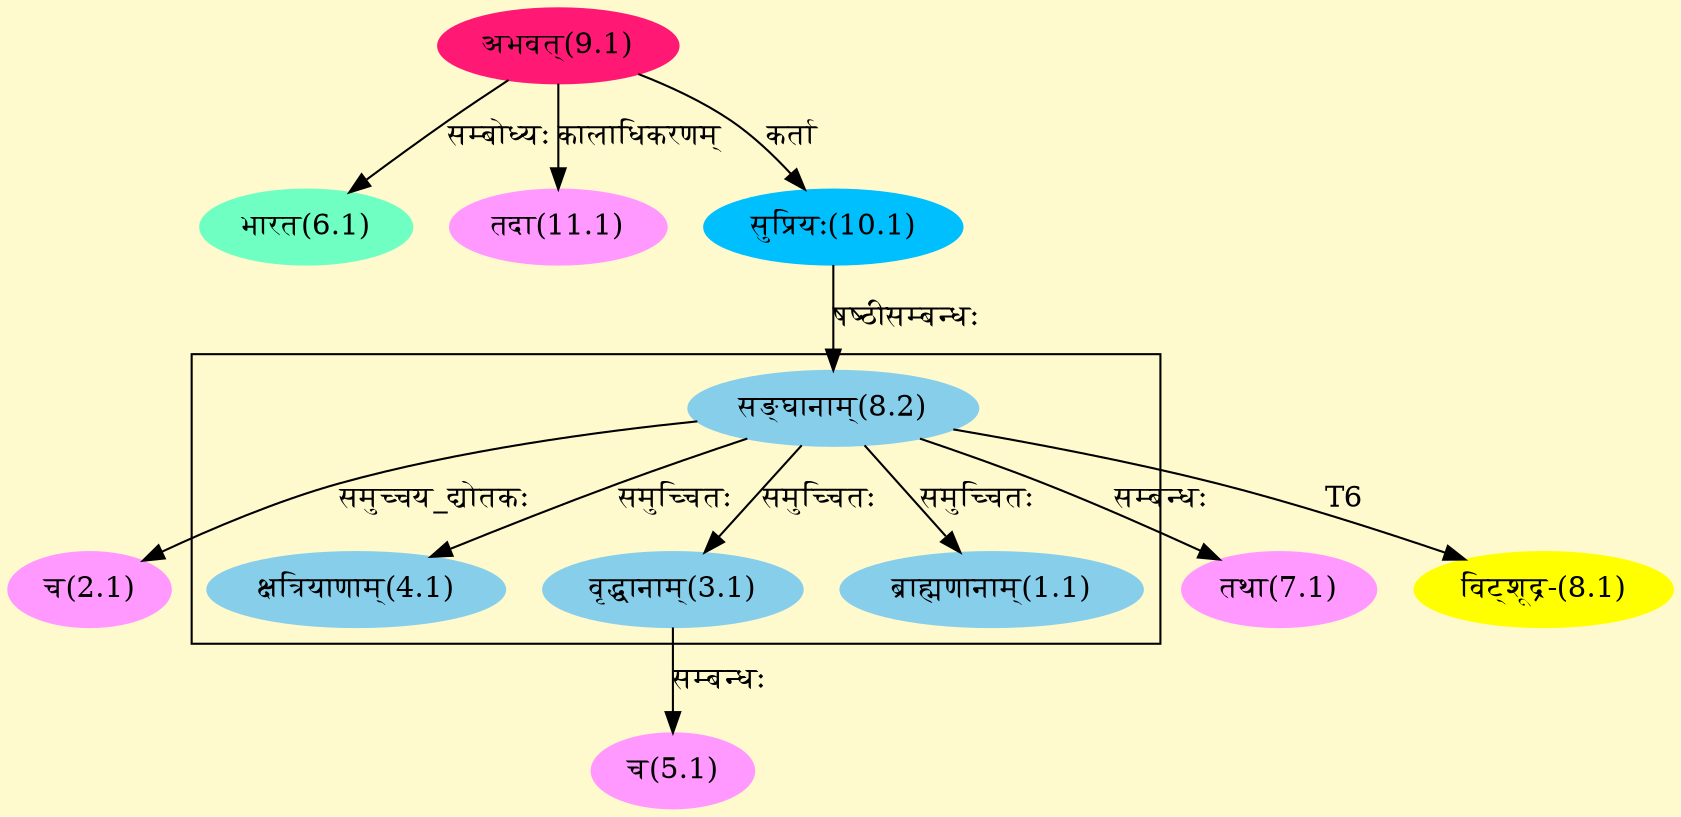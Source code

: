 digraph G{
rankdir=BT;
 compound=true;
 bgcolor="lemonchiffon1";

subgraph cluster_1{
Node1_1 [style=filled, color="#87CEEB" label = "ब्राह्मणानाम्(1.1)"]
Node8_2 [style=filled, color="#87CEEB" label = "सङ्घानाम्(8.2)"]
Node3_1 [style=filled, color="#87CEEB" label = "वृद्धानाम्(3.1)"]
Node4_1 [style=filled, color="#87CEEB" label = "क्षत्रियाणाम्(4.1)"]

}
Node2_1 [style=filled, color="#FF99FF" label = "च(2.1)"]
Node8_2 [style=filled, color="#87CEEB" label = "सङ्घानाम्(8.2)"]
Node5_1 [style=filled, color="#FF99FF" label = "च(5.1)"]
Node3_1 [style=filled, color="#87CEEB" label = "वृद्धानाम्(3.1)"]
Node6_1 [style=filled, color="#6FFFC3" label = "भारत(6.1)"]
Node9_1 [style=filled, color="#FF1975" label = "अभवत्(9.1)"]
Node7_1 [style=filled, color="#FF99FF" label = "तथा(7.1)"]
Node8_1 [style=filled, color="#FFFF00" label = "विट्शूद्र-(8.1)"]
Node10_1 [style=filled, color="#00BFFF" label = "सुप्रियः(10.1)"]
Node11_1 [style=filled, color="#FF99FF" label = "तदा(11.1)"]
/* Start of Relations section */

Node1_1 -> Node8_2 [  label="समुच्चितः"  dir="back" ]
Node2_1 -> Node8_2 [  label="समुच्चय_द्योतकः"  dir="back" ]
Node3_1 -> Node8_2 [  label="समुच्चितः"  dir="back" ]
Node4_1 -> Node8_2 [  label="समुच्चितः"  dir="back" ]
Node5_1 -> Node3_1 [  label="सम्बन्धः"  dir="back" ]
Node6_1 -> Node9_1 [  label="सम्बोध्यः"  dir="back" ]
Node7_1 -> Node8_2 [  label="सम्बन्धः"  dir="back" ]
Node8_1 -> Node8_2 [  label="T6"  dir="back" ]
Node8_2 -> Node10_1 [  label="षष्ठीसम्बन्धः"  dir="back" ]
Node10_1 -> Node9_1 [  label="कर्ता"  dir="back" ]
Node11_1 -> Node9_1 [  label="कालाधिकरणम्"  dir="back" ]
}
